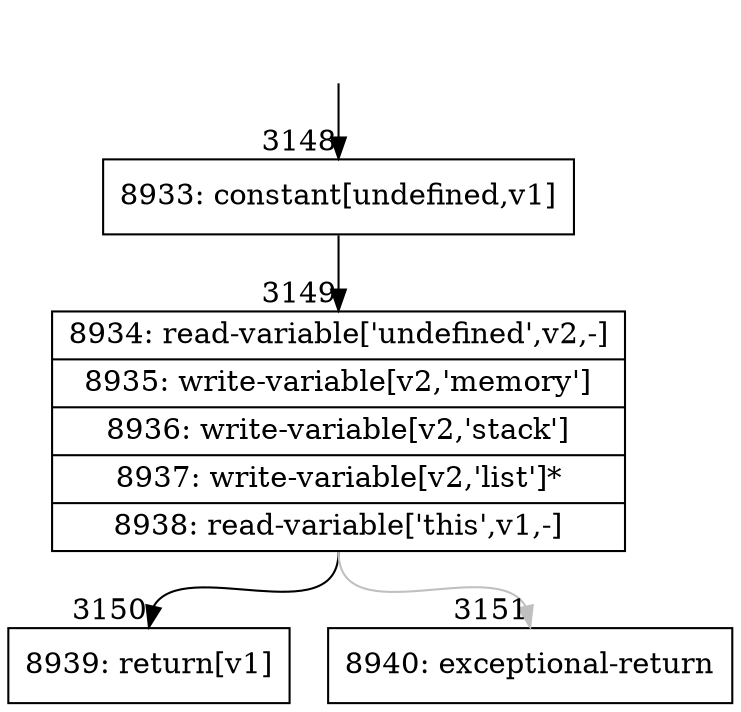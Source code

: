 digraph {
rankdir="TD"
BB_entry210[shape=none,label=""];
BB_entry210 -> BB3148 [tailport=s, headport=n, headlabel="    3148"]
BB3148 [shape=record label="{8933: constant[undefined,v1]}" ] 
BB3148 -> BB3149 [tailport=s, headport=n, headlabel="      3149"]
BB3149 [shape=record label="{8934: read-variable['undefined',v2,-]|8935: write-variable[v2,'memory']|8936: write-variable[v2,'stack']|8937: write-variable[v2,'list']*|8938: read-variable['this',v1,-]}" ] 
BB3149 -> BB3150 [tailport=s, headport=n, headlabel="      3150"]
BB3149 -> BB3151 [tailport=s, headport=n, color=gray, headlabel="      3151"]
BB3150 [shape=record label="{8939: return[v1]}" ] 
BB3151 [shape=record label="{8940: exceptional-return}" ] 
}
